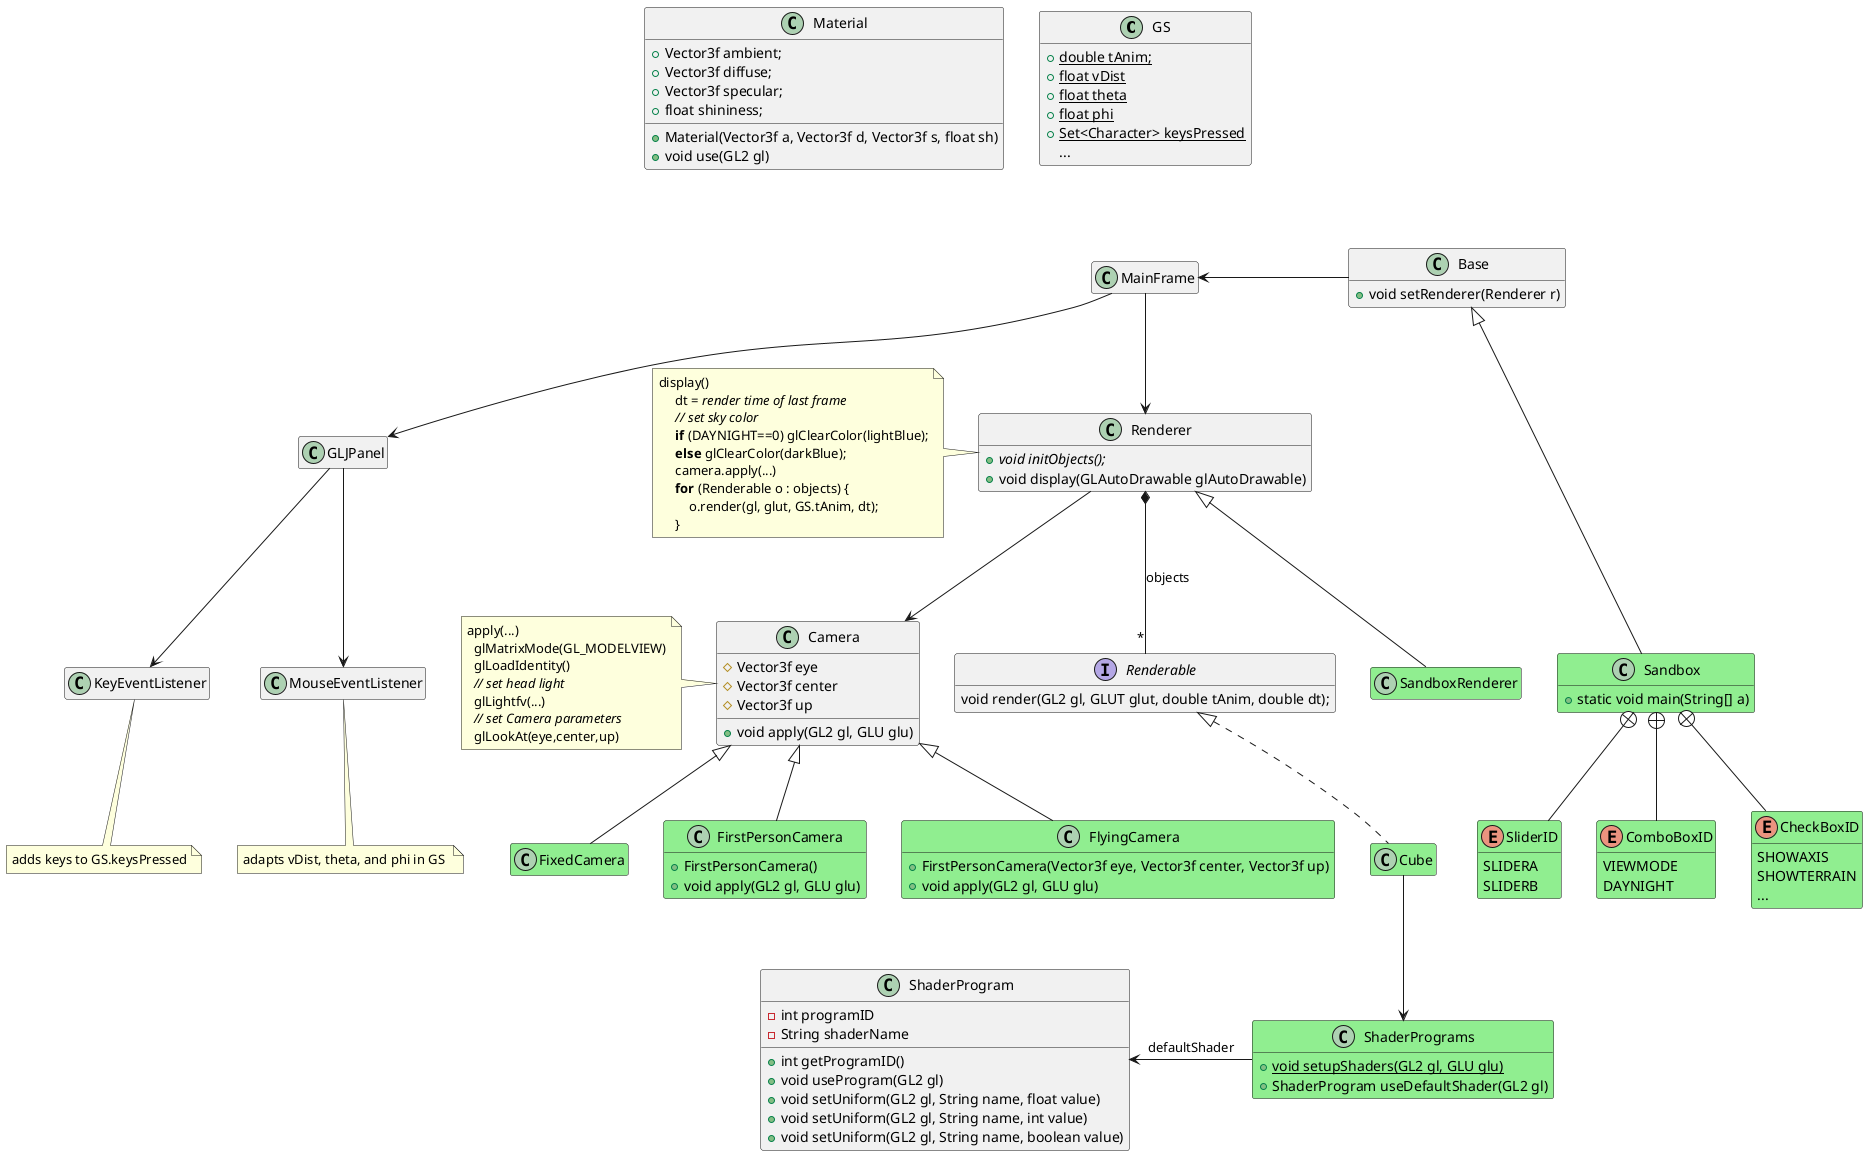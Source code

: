 @startuml

hide empty member


class GS {
    + {static} double tAnim;
    + {static} float vDist
    + {static} float theta
    + {static} float phi
    + {static} Set<Character> keysPressed
    ...
}

class Material {
    + Vector3f ambient;
    + Vector3f diffuse;
    + Vector3f specular;
    + float shininess;
    + Material(Vector3f a, Vector3f d, Vector3f s, float sh)
    + void use(GL2 gl)
}

interface Renderable {
    void render(GL2 gl, GLUT glut, double tAnim, double dt);
}

class ShaderProgram {
    - int programID
    - String shaderName
   + int getProgramID()
   + void useProgram(GL2 gl)
   + void setUniform(GL2 gl, String name, float value)
      + void setUniform(GL2 gl, String name, int value)
         + void setUniform(GL2 gl, String name, boolean value)
 }

class Cube #lightgreen implements Renderable 

class ShaderPrograms #lightgreen {
    + {static} void setupShaders(GL2 gl, GLU glu)
    +ShaderProgram useDefaultShader(GL2 gl)
    }

Cube --> ShaderPrograms 

ShaderProgram <-  ShaderPrograms: defaultShader

class TextureImg {
    + TextureImg(String path)
    + void bind(GL2 gl) 
}

class Camera  {
  # Vector3f eye
  # Vector3f center
  # Vector3f up
  + void apply(GL2 gl, GLU glu)
}

note left of Camera
apply(...)
  glMatrixMode(GL_MODELVIEW)
  glLoadIdentity()
  <i>// set head light
  glLightfv(...) 
  <i>// set Camera parameters
  glLookAt(eye,center,up)
end note

class Renderer  {
    + {abstract} void initObjects();
    + void display(GLAutoDrawable glAutoDrawable)
}

note left of Renderer
   display() 
        dt = <i>render time of last frame
        <i>// set sky color
        <b>if</b> (DAYNIGHT==0) glClearColor(lightBlue);
        <b>else</b> glClearColor(darkBlue); 
        camera.apply(...)
        <b>for</b> (Renderable o : objects) {
            o.render(gl, glut, GS.tAnim, dt);
        }
end note

Renderer *--  "*" Renderable : objects

Renderer --> Camera

class Base {
+ void setRenderer(Renderer r)
}

MainFrame <- Base
MainFrame --> GLJPanel
MainFrame --> Renderer
JPanel <- MainFrame : checkBoxPanel
ComboBox "*" <-MainFrame
JPanel <- MainFrame : slidersPanel
GLJPanel -->MouseEventListener
GLJPanel -->KeyEventListener

note bottom of KeyEventListener
 adds keys to GS.keysPressed
end note

note bottom of MouseEventListener
adapts vDist, theta, and phi in GS 
end note

class Sandbox #lightgreen {
  + static void main(String[] a)
 }
 
class SandboxRenderer #lightgreen

Base <|--- Sandbox
 
enum SliderID #lightgreen {
   SLIDERA
   SLIDERB
}

enum ComboBoxID #lightgreen{ 
   VIEWMODE
   DAYNIGHT 
 }
 
enum CheckBoxID #lightgreen {
  SHOWAXIS
  SHOWTERRAIN
  ...
 }

Sandbox +-- SliderID
Sandbox +-- ComboBoxID
Sandbox +-- CheckBoxID

class FixedCamera #lightgreen
class FirstPersonCamera #lightgreen {
    +FirstPersonCamera()
    +void apply(GL2 gl, GLU glu)
}
class FlyingCamera #lightgreen {
    +FirstPersonCamera(Vector3f eye, Vector3f center, Vector3f up)
    +void apply(GL2 gl, GLU glu)
}

Camera <|-- FixedCamera 
Camera <|-- FlyingCamera
Camera <|-- FirstPersonCamera

Renderer <|-- SandboxRenderer

hide JPanel
hide ComboBox
hide TextureImg

GS -[hidden]- MainFrame
Material -[hidden] GS
@enduml